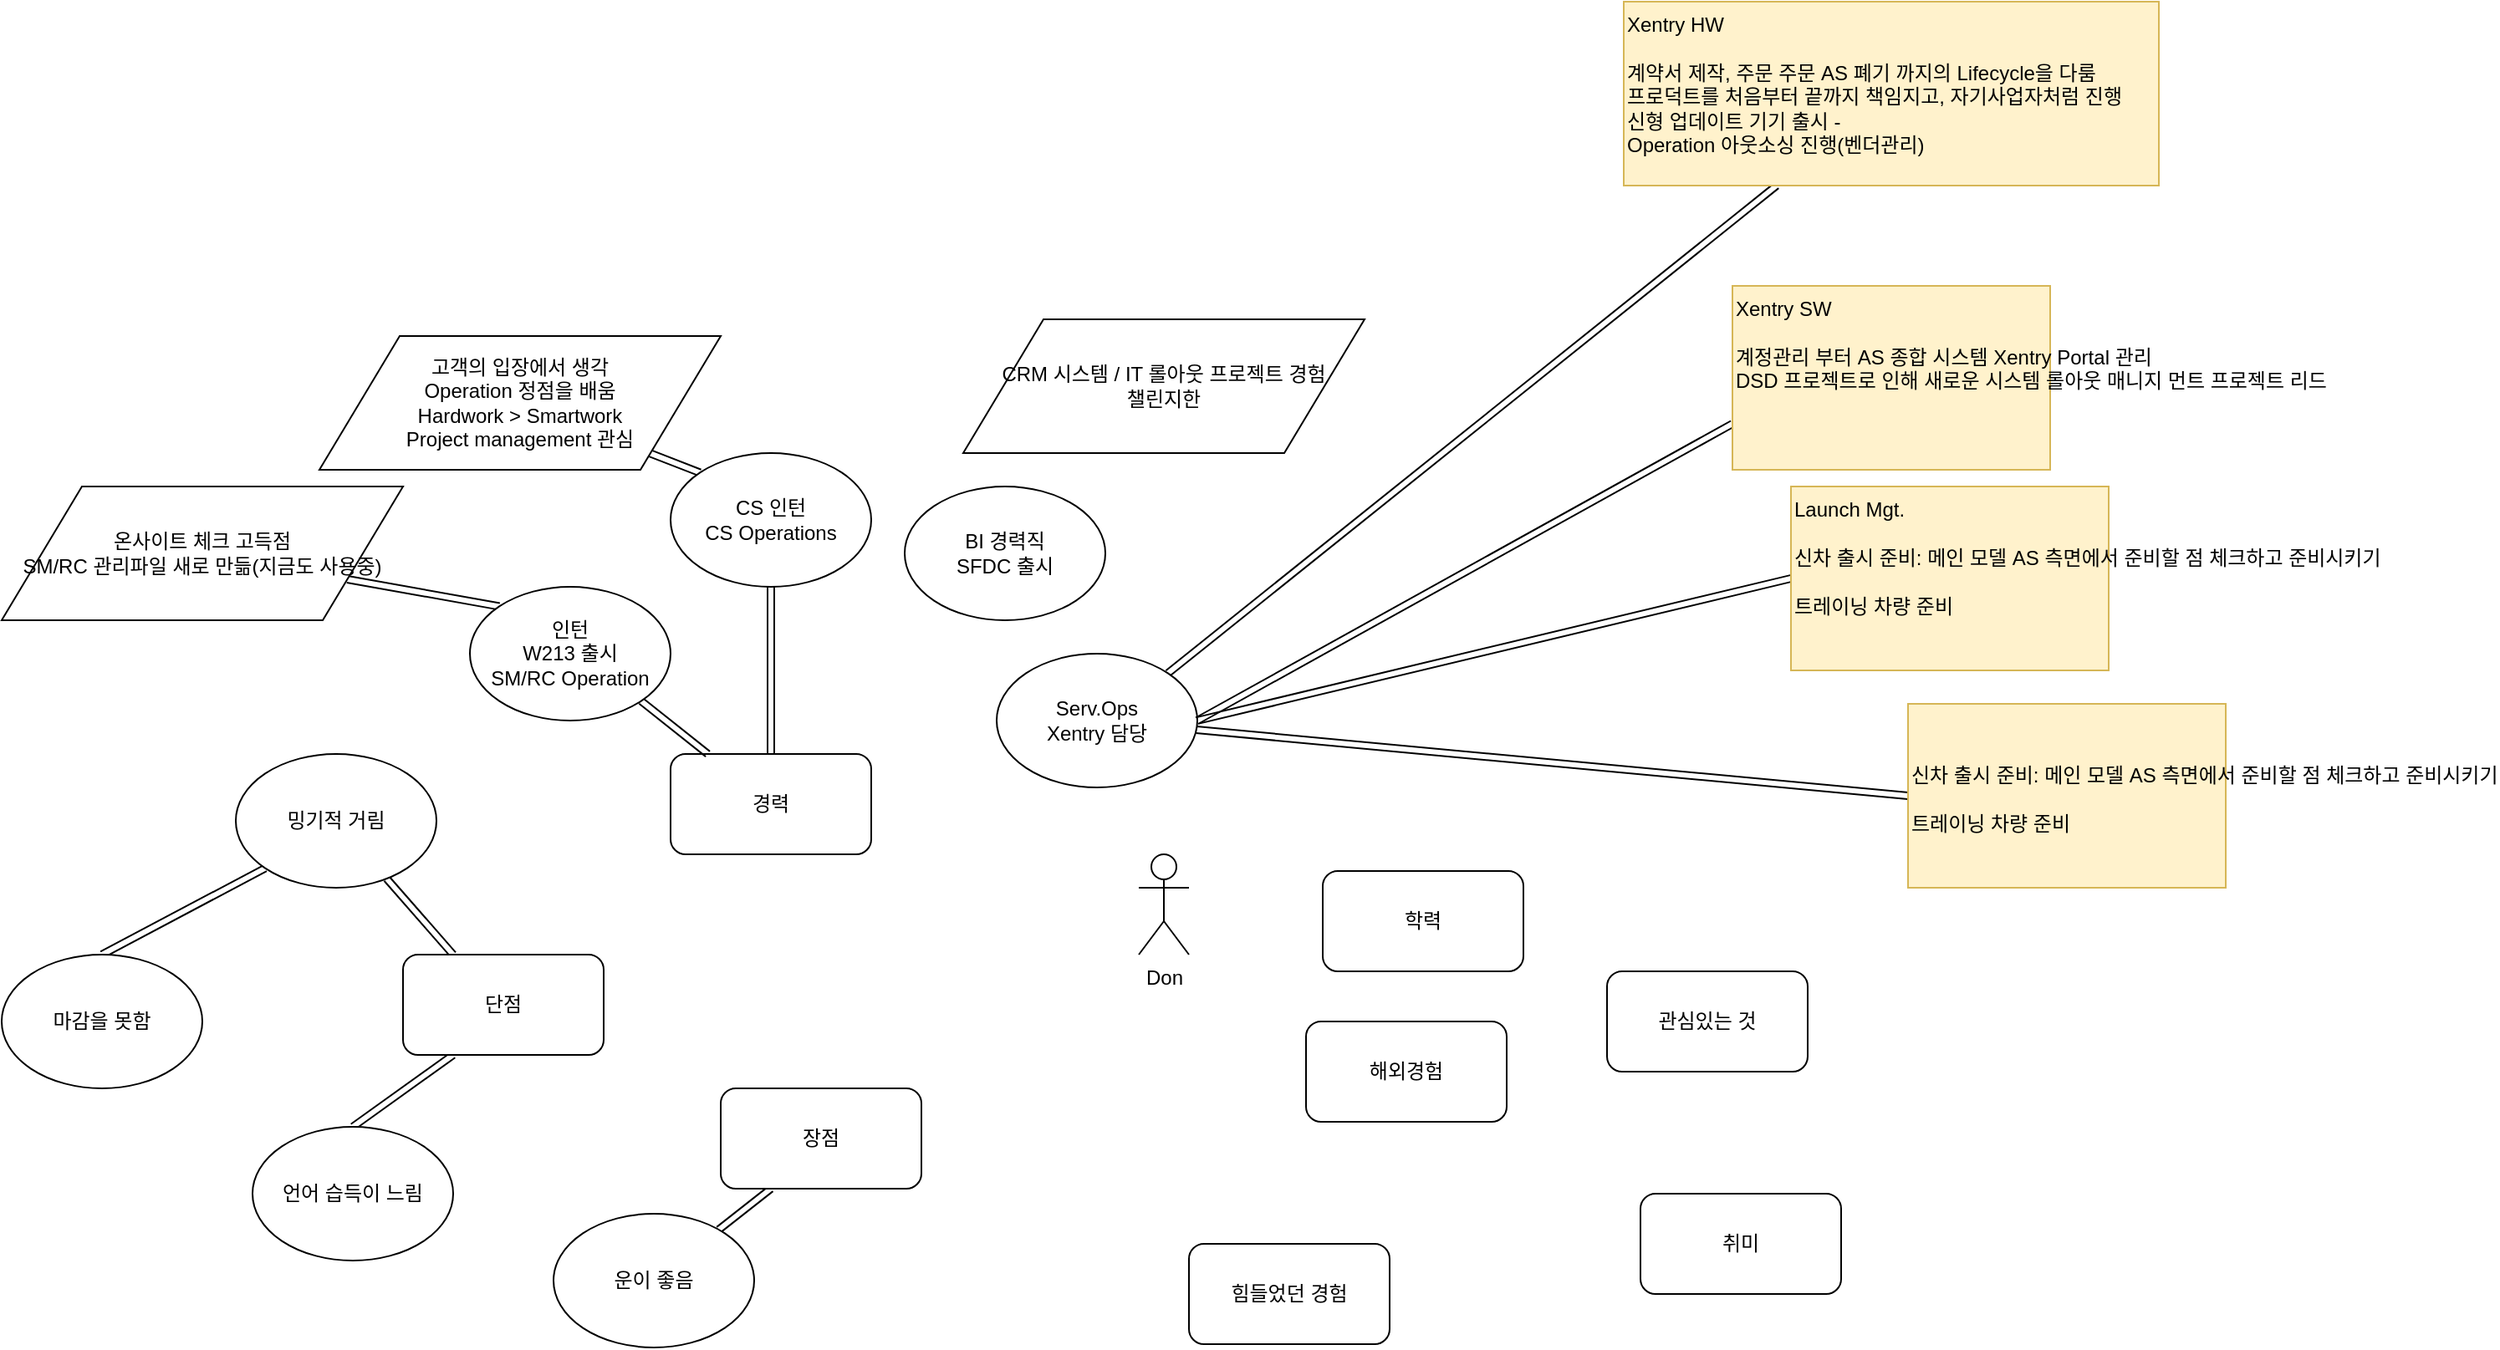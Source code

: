 <mxfile version="10.7.0" type="github"><diagram id="5TjP3jzcPuY1rf3rLLXM" name="Page-1"><mxGraphModel dx="2147" dy="1546" grid="1" gridSize="10" guides="1" tooltips="1" connect="1" arrows="1" fold="1" page="1" pageScale="1" pageWidth="1169" pageHeight="827" math="0" shadow="0"><root><mxCell id="0"/><mxCell id="1" parent="0"/><mxCell id="_rmlGUvlb9l1utdxAJD4-1" value="Don" style="shape=umlActor;verticalLabelPosition=bottom;labelBackgroundColor=#ffffff;verticalAlign=top;html=1;outlineConnect=0;" parent="1" vertex="1"><mxGeometry x="540" y="180" width="30" height="60" as="geometry"/></mxCell><mxCell id="_rmlGUvlb9l1utdxAJD4-2" value="학력" style="rounded=1;whiteSpace=wrap;html=1;" parent="1" vertex="1"><mxGeometry x="650" y="190" width="120" height="60" as="geometry"/></mxCell><mxCell id="_rmlGUvlb9l1utdxAJD4-3" value="해외경험" style="rounded=1;whiteSpace=wrap;html=1;" parent="1" vertex="1"><mxGeometry x="640" y="280" width="120" height="60" as="geometry"/></mxCell><mxCell id="_rmlGUvlb9l1utdxAJD4-16" style="edgeStyle=none;shape=link;rounded=0;orthogonalLoop=1;jettySize=auto;html=1;exitX=0.25;exitY=1;exitDx=0;exitDy=0;" parent="1" source="_rmlGUvlb9l1utdxAJD4-4" target="_rmlGUvlb9l1utdxAJD4-14" edge="1"><mxGeometry relative="1" as="geometry"/></mxCell><mxCell id="_rmlGUvlb9l1utdxAJD4-4" value="장점" style="rounded=1;whiteSpace=wrap;html=1;" parent="1" vertex="1"><mxGeometry x="290" y="320" width="120" height="60" as="geometry"/></mxCell><mxCell id="AM6kEoZ9q4jmfGG1S1A2-7" style="edgeStyle=none;shape=link;rounded=0;orthogonalLoop=1;jettySize=auto;html=1;exitX=0.5;exitY=0;exitDx=0;exitDy=0;" parent="1" source="_rmlGUvlb9l1utdxAJD4-5" target="AM6kEoZ9q4jmfGG1S1A2-1" edge="1"><mxGeometry relative="1" as="geometry"/></mxCell><mxCell id="_rmlGUvlb9l1utdxAJD4-5" value="경력" style="rounded=1;whiteSpace=wrap;html=1;" parent="1" vertex="1"><mxGeometry x="260" y="120" width="120" height="60" as="geometry"/></mxCell><mxCell id="_rmlGUvlb9l1utdxAJD4-12" style="rounded=0;orthogonalLoop=1;jettySize=auto;html=1;exitX=0.25;exitY=1;exitDx=0;exitDy=0;entryX=0.5;entryY=0;entryDx=0;entryDy=0;shape=link;" parent="1" source="_rmlGUvlb9l1utdxAJD4-6" target="_rmlGUvlb9l1utdxAJD4-11" edge="1"><mxGeometry relative="1" as="geometry"/></mxCell><mxCell id="_rmlGUvlb9l1utdxAJD4-18" style="edgeStyle=none;shape=link;rounded=0;orthogonalLoop=1;jettySize=auto;html=1;exitX=0.25;exitY=0;exitDx=0;exitDy=0;" parent="1" source="_rmlGUvlb9l1utdxAJD4-6" target="_rmlGUvlb9l1utdxAJD4-15" edge="1"><mxGeometry relative="1" as="geometry"/></mxCell><mxCell id="_rmlGUvlb9l1utdxAJD4-6" value="단점" style="rounded=1;whiteSpace=wrap;html=1;" parent="1" vertex="1"><mxGeometry x="100" y="240" width="120" height="60" as="geometry"/></mxCell><mxCell id="_rmlGUvlb9l1utdxAJD4-7" value="힘들었던 경험" style="rounded=1;whiteSpace=wrap;html=1;" parent="1" vertex="1"><mxGeometry x="570" y="413" width="120" height="60" as="geometry"/></mxCell><mxCell id="_rmlGUvlb9l1utdxAJD4-8" value="관심있는 것" style="rounded=1;whiteSpace=wrap;html=1;" parent="1" vertex="1"><mxGeometry x="820" y="250" width="120" height="60" as="geometry"/></mxCell><mxCell id="_rmlGUvlb9l1utdxAJD4-9" value="취미" style="rounded=1;whiteSpace=wrap;html=1;" parent="1" vertex="1"><mxGeometry x="840" y="383" width="120" height="60" as="geometry"/></mxCell><mxCell id="_rmlGUvlb9l1utdxAJD4-11" value="언어 습득이 느림" style="ellipse;whiteSpace=wrap;html=1;" parent="1" vertex="1"><mxGeometry x="10" y="343" width="120" height="80" as="geometry"/></mxCell><mxCell id="_rmlGUvlb9l1utdxAJD4-14" value="운이 좋음" style="ellipse;whiteSpace=wrap;html=1;" parent="1" vertex="1"><mxGeometry x="190" y="395" width="120" height="80" as="geometry"/></mxCell><mxCell id="_rmlGUvlb9l1utdxAJD4-20" style="edgeStyle=none;shape=link;rounded=0;orthogonalLoop=1;jettySize=auto;html=1;exitX=0;exitY=1;exitDx=0;exitDy=0;entryX=0.5;entryY=0;entryDx=0;entryDy=0;" parent="1" source="_rmlGUvlb9l1utdxAJD4-15" target="_rmlGUvlb9l1utdxAJD4-19" edge="1"><mxGeometry relative="1" as="geometry"/></mxCell><mxCell id="_rmlGUvlb9l1utdxAJD4-15" value="밍기적 거림" style="ellipse;whiteSpace=wrap;html=1;" parent="1" vertex="1"><mxGeometry y="120" width="120" height="80" as="geometry"/></mxCell><mxCell id="_rmlGUvlb9l1utdxAJD4-19" value="마감을 못함" style="ellipse;whiteSpace=wrap;html=1;" parent="1" vertex="1"><mxGeometry x="-140" y="240" width="120" height="80" as="geometry"/></mxCell><mxCell id="_rmlGUvlb9l1utdxAJD4-22" style="edgeStyle=none;shape=link;rounded=0;orthogonalLoop=1;jettySize=auto;html=1;exitX=1;exitY=1;exitDx=0;exitDy=0;" parent="1" source="_rmlGUvlb9l1utdxAJD4-21" target="_rmlGUvlb9l1utdxAJD4-5" edge="1"><mxGeometry relative="1" as="geometry"/></mxCell><mxCell id="AM6kEoZ9q4jmfGG1S1A2-5" style="edgeStyle=none;shape=link;rounded=0;orthogonalLoop=1;jettySize=auto;html=1;exitX=0;exitY=0;exitDx=0;exitDy=0;" parent="1" source="_rmlGUvlb9l1utdxAJD4-21" target="AM6kEoZ9q4jmfGG1S1A2-4" edge="1"><mxGeometry relative="1" as="geometry"/></mxCell><mxCell id="_rmlGUvlb9l1utdxAJD4-21" value="&lt;div&gt;인턴&lt;/div&gt;&lt;div&gt;W213 출시&lt;/div&gt;&lt;div&gt;SM/RC Operation&lt;/div&gt;" style="ellipse;whiteSpace=wrap;html=1;" parent="1" vertex="1"><mxGeometry x="140" y="20" width="120" height="80" as="geometry"/></mxCell><mxCell id="AM6kEoZ9q4jmfGG1S1A2-8" style="edgeStyle=none;shape=link;rounded=0;orthogonalLoop=1;jettySize=auto;html=1;exitX=0;exitY=0;exitDx=0;exitDy=0;" parent="1" source="AM6kEoZ9q4jmfGG1S1A2-1" target="AM6kEoZ9q4jmfGG1S1A2-6" edge="1"><mxGeometry relative="1" as="geometry"/></mxCell><mxCell id="AM6kEoZ9q4jmfGG1S1A2-1" value="&lt;div&gt;CS 인턴&lt;/div&gt;CS Operations " style="ellipse;whiteSpace=wrap;html=1;" parent="1" vertex="1"><mxGeometry x="260" y="-60" width="120" height="80" as="geometry"/></mxCell><mxCell id="AM6kEoZ9q4jmfGG1S1A2-4" value="&lt;div&gt;온사이트 체크 고득점&lt;/div&gt;&lt;div&gt;SM/RC 관리파일 새로 만듦(지금도 사용중)&lt;/div&gt;" style="shape=parallelogram;perimeter=parallelogramPerimeter;whiteSpace=wrap;html=1;" parent="1" vertex="1"><mxGeometry x="-140" y="-40" width="240" height="80" as="geometry"/></mxCell><mxCell id="AM6kEoZ9q4jmfGG1S1A2-6" value="&lt;div&gt;고객의 입장에서 생각&lt;/div&gt;&lt;div&gt;Operation 정점을 배움&lt;/div&gt;&lt;div&gt;Hardwork &amp;gt; Smartwork&lt;br&gt;&lt;/div&gt;&lt;div&gt;Project management 관심&lt;br&gt;&lt;/div&gt;" style="shape=parallelogram;perimeter=parallelogramPerimeter;whiteSpace=wrap;html=1;" parent="1" vertex="1"><mxGeometry x="50" y="-130" width="240" height="80" as="geometry"/></mxCell><mxCell id="AM6kEoZ9q4jmfGG1S1A2-9" value="&lt;div&gt;BI 경력직&lt;/div&gt;&lt;div&gt;SFDC 출시&lt;br&gt;&lt;/div&gt;" style="ellipse;whiteSpace=wrap;html=1;" parent="1" vertex="1"><mxGeometry x="400" y="-40" width="120" height="80" as="geometry"/></mxCell><mxCell id="AM6kEoZ9q4jmfGG1S1A2-10" value="&lt;div&gt;CRM 시스템 / IT 롤아웃 프로젝트 경험&lt;/div&gt;&lt;div&gt;챌린지한 &lt;br&gt;&lt;/div&gt;" style="shape=parallelogram;perimeter=parallelogramPerimeter;whiteSpace=wrap;html=1;" parent="1" vertex="1"><mxGeometry x="435" y="-140" width="240" height="80" as="geometry"/></mxCell><mxCell id="AM6kEoZ9q4jmfGG1S1A2-15" style="edgeStyle=none;shape=link;rounded=0;orthogonalLoop=1;jettySize=auto;html=1;exitX=1;exitY=0;exitDx=0;exitDy=0;" parent="1" source="AM6kEoZ9q4jmfGG1S1A2-11" target="AM6kEoZ9q4jmfGG1S1A2-14" edge="1"><mxGeometry relative="1" as="geometry"/></mxCell><mxCell id="AM6kEoZ9q4jmfGG1S1A2-11" value="&lt;div&gt;Serv.Ops&lt;/div&gt;&lt;div&gt;Xentry 담당&lt;br&gt;&lt;/div&gt;" style="ellipse;whiteSpace=wrap;html=1;" parent="1" vertex="1"><mxGeometry x="455" y="60" width="120" height="80" as="geometry"/></mxCell><mxCell id="AM6kEoZ9q4jmfGG1S1A2-14" value="&lt;div&gt;Xentry HW &lt;br&gt;&lt;/div&gt;&lt;div&gt;&lt;br&gt;&lt;/div&gt;&lt;div&gt;계약서 제작, 주문 주문 AS 폐기 까지의 Lifecycle을 다룸&lt;/div&gt;&lt;div&gt;프로덕트를 처음부터 끝까지 책임지고, 자기사업자처럼 진행&lt;br&gt;&lt;/div&gt;&lt;div&gt;신형 업데이트 기기 출시 - &lt;br&gt;&lt;/div&gt;&lt;div&gt;Operation 아웃소싱 진행(벤더관리)&lt;br&gt;&lt;/div&gt;" style="text;html=1;fillColor=#fff2cc;strokeColor=#d6b656;" parent="1" vertex="1"><mxGeometry x="830" y="-330" width="320" height="110" as="geometry"/></mxCell><mxCell id="_8R6CkYRRoeVDAA2x9u_-1" style="edgeStyle=none;shape=link;rounded=0;orthogonalLoop=1;jettySize=auto;html=1;exitX=0;exitY=0.75;exitDx=0;exitDy=0;entryX=1;entryY=0.5;entryDx=0;entryDy=0;" edge="1" parent="1" source="AM6kEoZ9q4jmfGG1S1A2-17" target="AM6kEoZ9q4jmfGG1S1A2-11"><mxGeometry relative="1" as="geometry"/></mxCell><mxCell id="AM6kEoZ9q4jmfGG1S1A2-17" value="&lt;div&gt;Xentry SW&lt;br&gt;&lt;/div&gt;&lt;div&gt;&lt;br&gt;&lt;/div&gt;&lt;div&gt;계정관리 부터 AS 종합 시스템 Xentry Portal 관리&lt;/div&gt;&lt;div&gt;DSD 프로젝트로 인해 새로운 시스템 롤아웃 매니지 먼트 프로젝트 리드&lt;/div&gt;&lt;div&gt;&lt;br&gt;&lt;/div&gt;" style="text;html=1;fillColor=#fff2cc;strokeColor=#d6b656;" parent="1" vertex="1"><mxGeometry x="895" y="-160" width="190" height="110" as="geometry"/></mxCell><mxCell id="_8R6CkYRRoeVDAA2x9u_-2" style="edgeStyle=none;shape=link;rounded=0;orthogonalLoop=1;jettySize=auto;html=1;exitX=0;exitY=0.5;exitDx=0;exitDy=0;entryX=1;entryY=0.5;entryDx=0;entryDy=0;" edge="1" parent="1" source="AM6kEoZ9q4jmfGG1S1A2-18" target="AM6kEoZ9q4jmfGG1S1A2-11"><mxGeometry relative="1" as="geometry"/></mxCell><mxCell id="AM6kEoZ9q4jmfGG1S1A2-18" value="&lt;div&gt;Launch Mgt.&lt;/div&gt;&lt;div&gt;&lt;br&gt;&lt;/div&gt;&lt;div&gt;신차 출시 준비: 메인 모델 AS 측면에서 준비할 점 체크하고 준비시키기&lt;/div&gt;&lt;div&gt;&lt;br&gt;&lt;/div&gt;&lt;div&gt;트레이닝 차량 준비&lt;br&gt;&lt;/div&gt;" style="text;html=1;fillColor=#fff2cc;strokeColor=#d6b656;" parent="1" vertex="1"><mxGeometry x="930" y="-40" width="190" height="110" as="geometry"/></mxCell><mxCell id="_8R6CkYRRoeVDAA2x9u_-3" style="edgeStyle=none;shape=link;rounded=0;orthogonalLoop=1;jettySize=auto;html=1;exitX=0;exitY=0.5;exitDx=0;exitDy=0;" edge="1" parent="1" source="AM6kEoZ9q4jmfGG1S1A2-19" target="AM6kEoZ9q4jmfGG1S1A2-11"><mxGeometry relative="1" as="geometry"/></mxCell><mxCell id="AM6kEoZ9q4jmfGG1S1A2-19" value="&lt;div&gt;&lt;br&gt;&lt;/div&gt;&lt;div&gt;&lt;br&gt;&lt;/div&gt;&lt;div&gt;신차 출시 준비: 메인 모델 AS 측면에서 준비할 점 체크하고 준비시키기&lt;/div&gt;&lt;div&gt;&lt;br&gt;&lt;/div&gt;&lt;div&gt;트레이닝 차량 준비&lt;br&gt;&lt;/div&gt;" style="text;html=1;fillColor=#fff2cc;strokeColor=#d6b656;" parent="1" vertex="1"><mxGeometry x="1000" y="90" width="190" height="110" as="geometry"/></mxCell></root></mxGraphModel></diagram></mxfile>